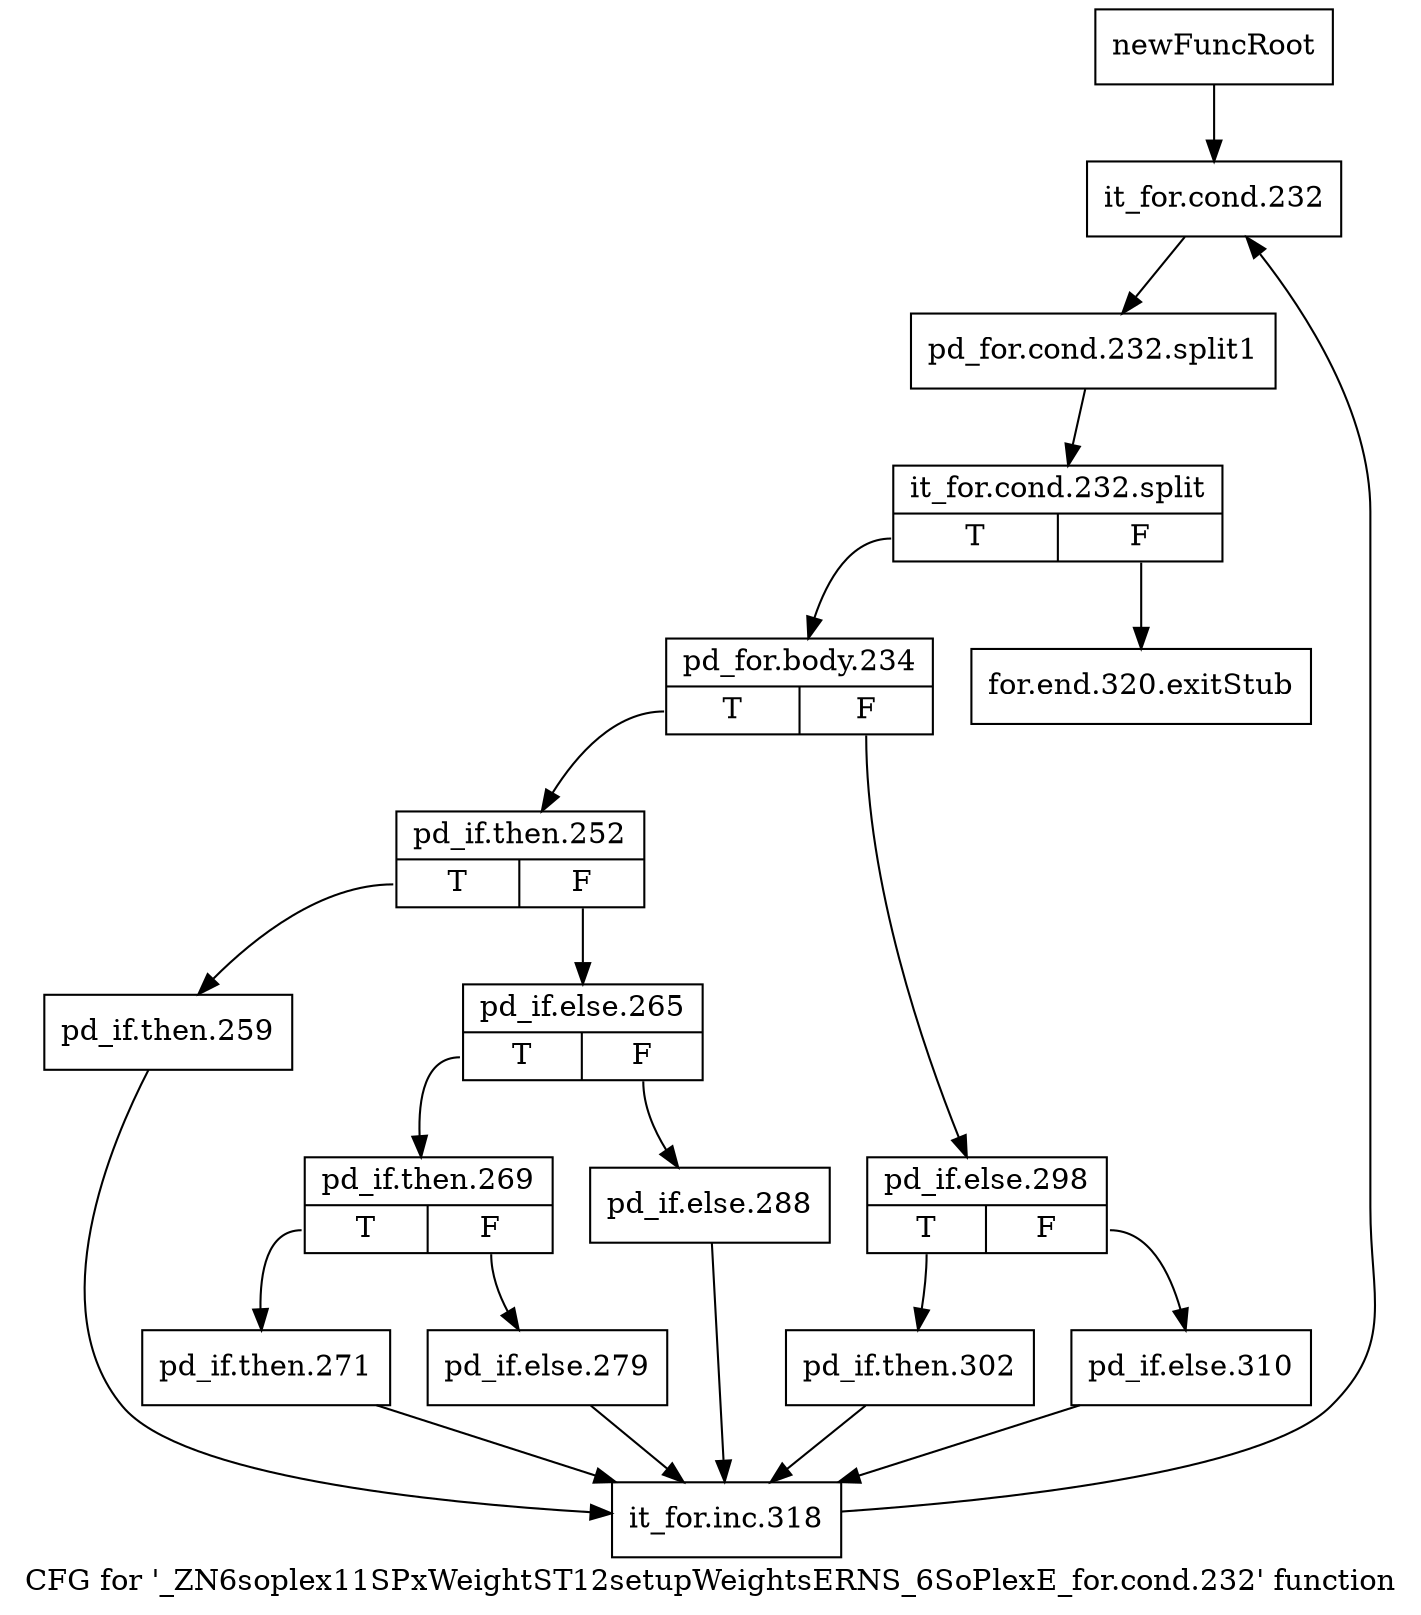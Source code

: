 digraph "CFG for '_ZN6soplex11SPxWeightST12setupWeightsERNS_6SoPlexE_for.cond.232' function" {
	label="CFG for '_ZN6soplex11SPxWeightST12setupWeightsERNS_6SoPlexE_for.cond.232' function";

	Node0x2b2c0d0 [shape=record,label="{newFuncRoot}"];
	Node0x2b2c0d0 -> Node0x2b2c170;
	Node0x2b2c120 [shape=record,label="{for.end.320.exitStub}"];
	Node0x2b2c170 [shape=record,label="{it_for.cond.232}"];
	Node0x2b2c170 -> Node0x34e6770;
	Node0x34e6770 [shape=record,label="{pd_for.cond.232.split1}"];
	Node0x34e6770 -> Node0x3532a50;
	Node0x3532a50 [shape=record,label="{it_for.cond.232.split|{<s0>T|<s1>F}}"];
	Node0x3532a50:s0 -> Node0x2b2c1c0;
	Node0x3532a50:s1 -> Node0x2b2c120;
	Node0x2b2c1c0 [shape=record,label="{pd_for.body.234|{<s0>T|<s1>F}}"];
	Node0x2b2c1c0:s0 -> Node0x2b2c300;
	Node0x2b2c1c0:s1 -> Node0x2b2c210;
	Node0x2b2c210 [shape=record,label="{pd_if.else.298|{<s0>T|<s1>F}}"];
	Node0x2b2c210:s0 -> Node0x2b2c2b0;
	Node0x2b2c210:s1 -> Node0x2b2c260;
	Node0x2b2c260 [shape=record,label="{pd_if.else.310}"];
	Node0x2b2c260 -> Node0x2b2c530;
	Node0x2b2c2b0 [shape=record,label="{pd_if.then.302}"];
	Node0x2b2c2b0 -> Node0x2b2c530;
	Node0x2b2c300 [shape=record,label="{pd_if.then.252|{<s0>T|<s1>F}}"];
	Node0x2b2c300:s0 -> Node0x2b2c4e0;
	Node0x2b2c300:s1 -> Node0x2b2c350;
	Node0x2b2c350 [shape=record,label="{pd_if.else.265|{<s0>T|<s1>F}}"];
	Node0x2b2c350:s0 -> Node0x2b2c3f0;
	Node0x2b2c350:s1 -> Node0x2b2c3a0;
	Node0x2b2c3a0 [shape=record,label="{pd_if.else.288}"];
	Node0x2b2c3a0 -> Node0x2b2c530;
	Node0x2b2c3f0 [shape=record,label="{pd_if.then.269|{<s0>T|<s1>F}}"];
	Node0x2b2c3f0:s0 -> Node0x2b2c490;
	Node0x2b2c3f0:s1 -> Node0x2b2c440;
	Node0x2b2c440 [shape=record,label="{pd_if.else.279}"];
	Node0x2b2c440 -> Node0x2b2c530;
	Node0x2b2c490 [shape=record,label="{pd_if.then.271}"];
	Node0x2b2c490 -> Node0x2b2c530;
	Node0x2b2c4e0 [shape=record,label="{pd_if.then.259}"];
	Node0x2b2c4e0 -> Node0x2b2c530;
	Node0x2b2c530 [shape=record,label="{it_for.inc.318}"];
	Node0x2b2c530 -> Node0x2b2c170;
}
